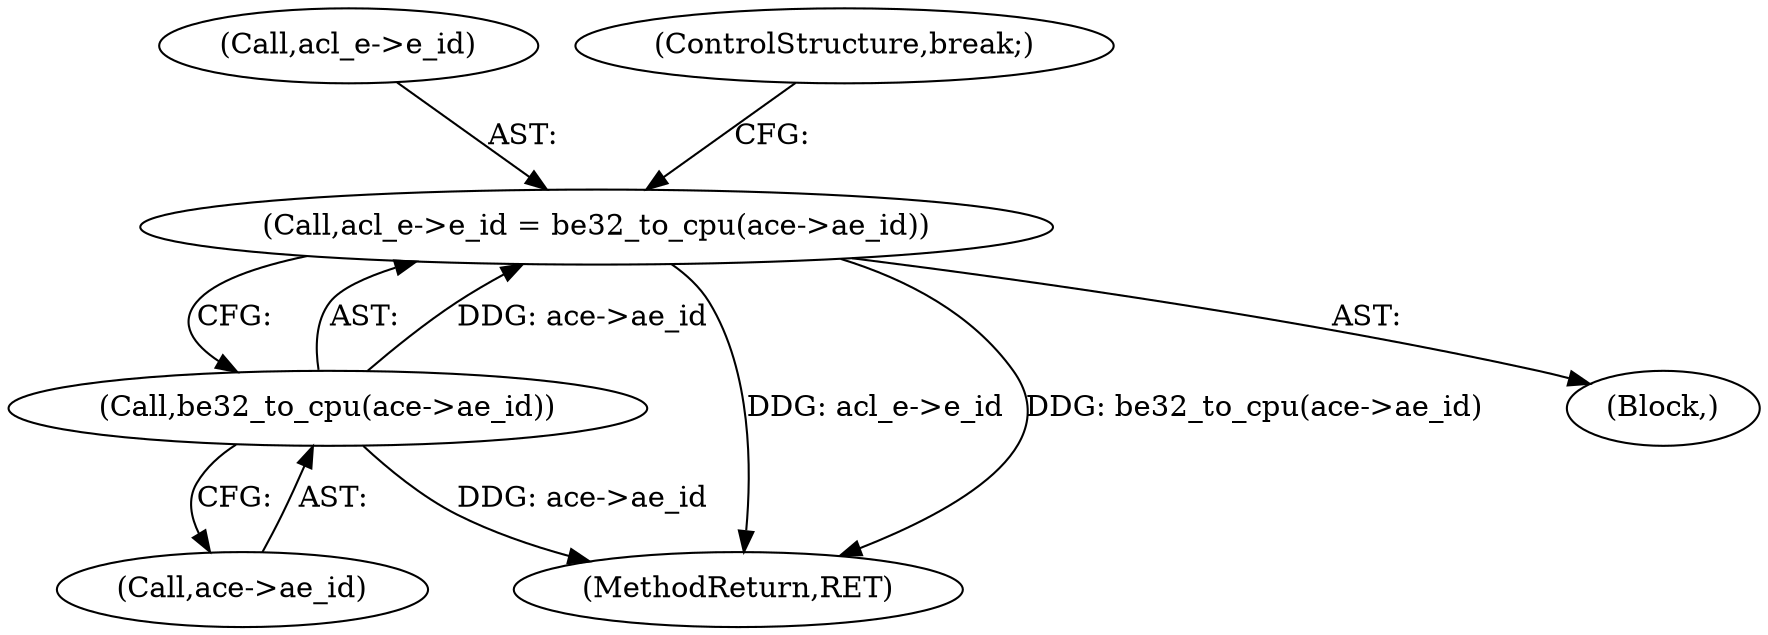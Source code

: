 digraph "0_linux_093019cf1b18dd31b2c3b77acce4e000e2cbc9ce@pointer" {
"1000184" [label="(Call,acl_e->e_id = be32_to_cpu(ace->ae_id))"];
"1000188" [label="(Call,be32_to_cpu(ace->ae_id))"];
"1000214" [label="(MethodReturn,RET)"];
"1000189" [label="(Call,ace->ae_id)"];
"1000184" [label="(Call,acl_e->e_id = be32_to_cpu(ace->ae_id))"];
"1000185" [label="(Call,acl_e->e_id)"];
"1000192" [label="(ControlStructure,break;)"];
"1000181" [label="(Block,)"];
"1000188" [label="(Call,be32_to_cpu(ace->ae_id))"];
"1000184" -> "1000181"  [label="AST: "];
"1000184" -> "1000188"  [label="CFG: "];
"1000185" -> "1000184"  [label="AST: "];
"1000188" -> "1000184"  [label="AST: "];
"1000192" -> "1000184"  [label="CFG: "];
"1000184" -> "1000214"  [label="DDG: acl_e->e_id"];
"1000184" -> "1000214"  [label="DDG: be32_to_cpu(ace->ae_id)"];
"1000188" -> "1000184"  [label="DDG: ace->ae_id"];
"1000188" -> "1000189"  [label="CFG: "];
"1000189" -> "1000188"  [label="AST: "];
"1000188" -> "1000214"  [label="DDG: ace->ae_id"];
}
